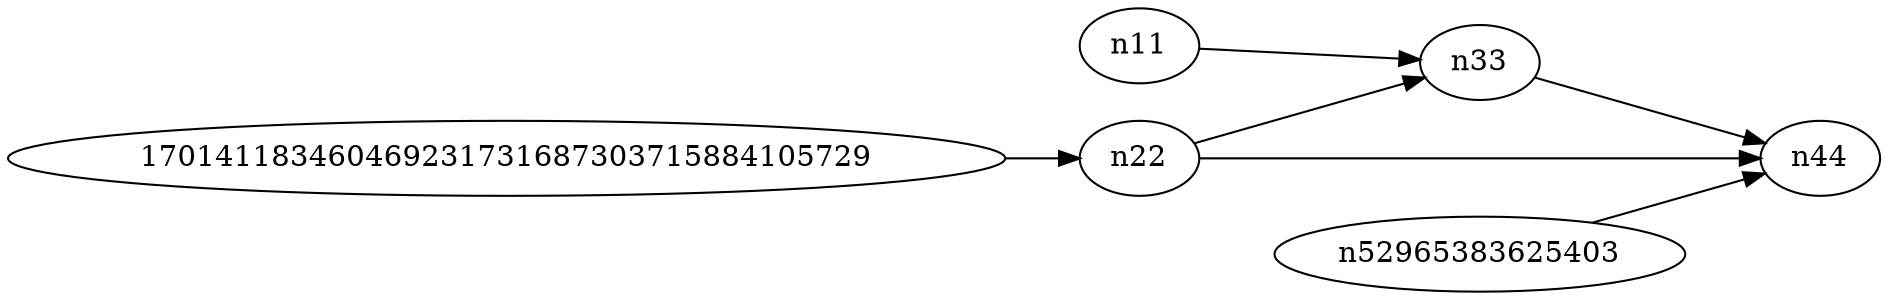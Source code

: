 digraph test5 {
	rankdir=LR;
	170141183460469231731687303715884105729 -> n22;
	n11 -> n33;
	n52965383625403 -> n44;
	n22 -> n33;
	n22 -> n44;
	n33 -> n44;
}
